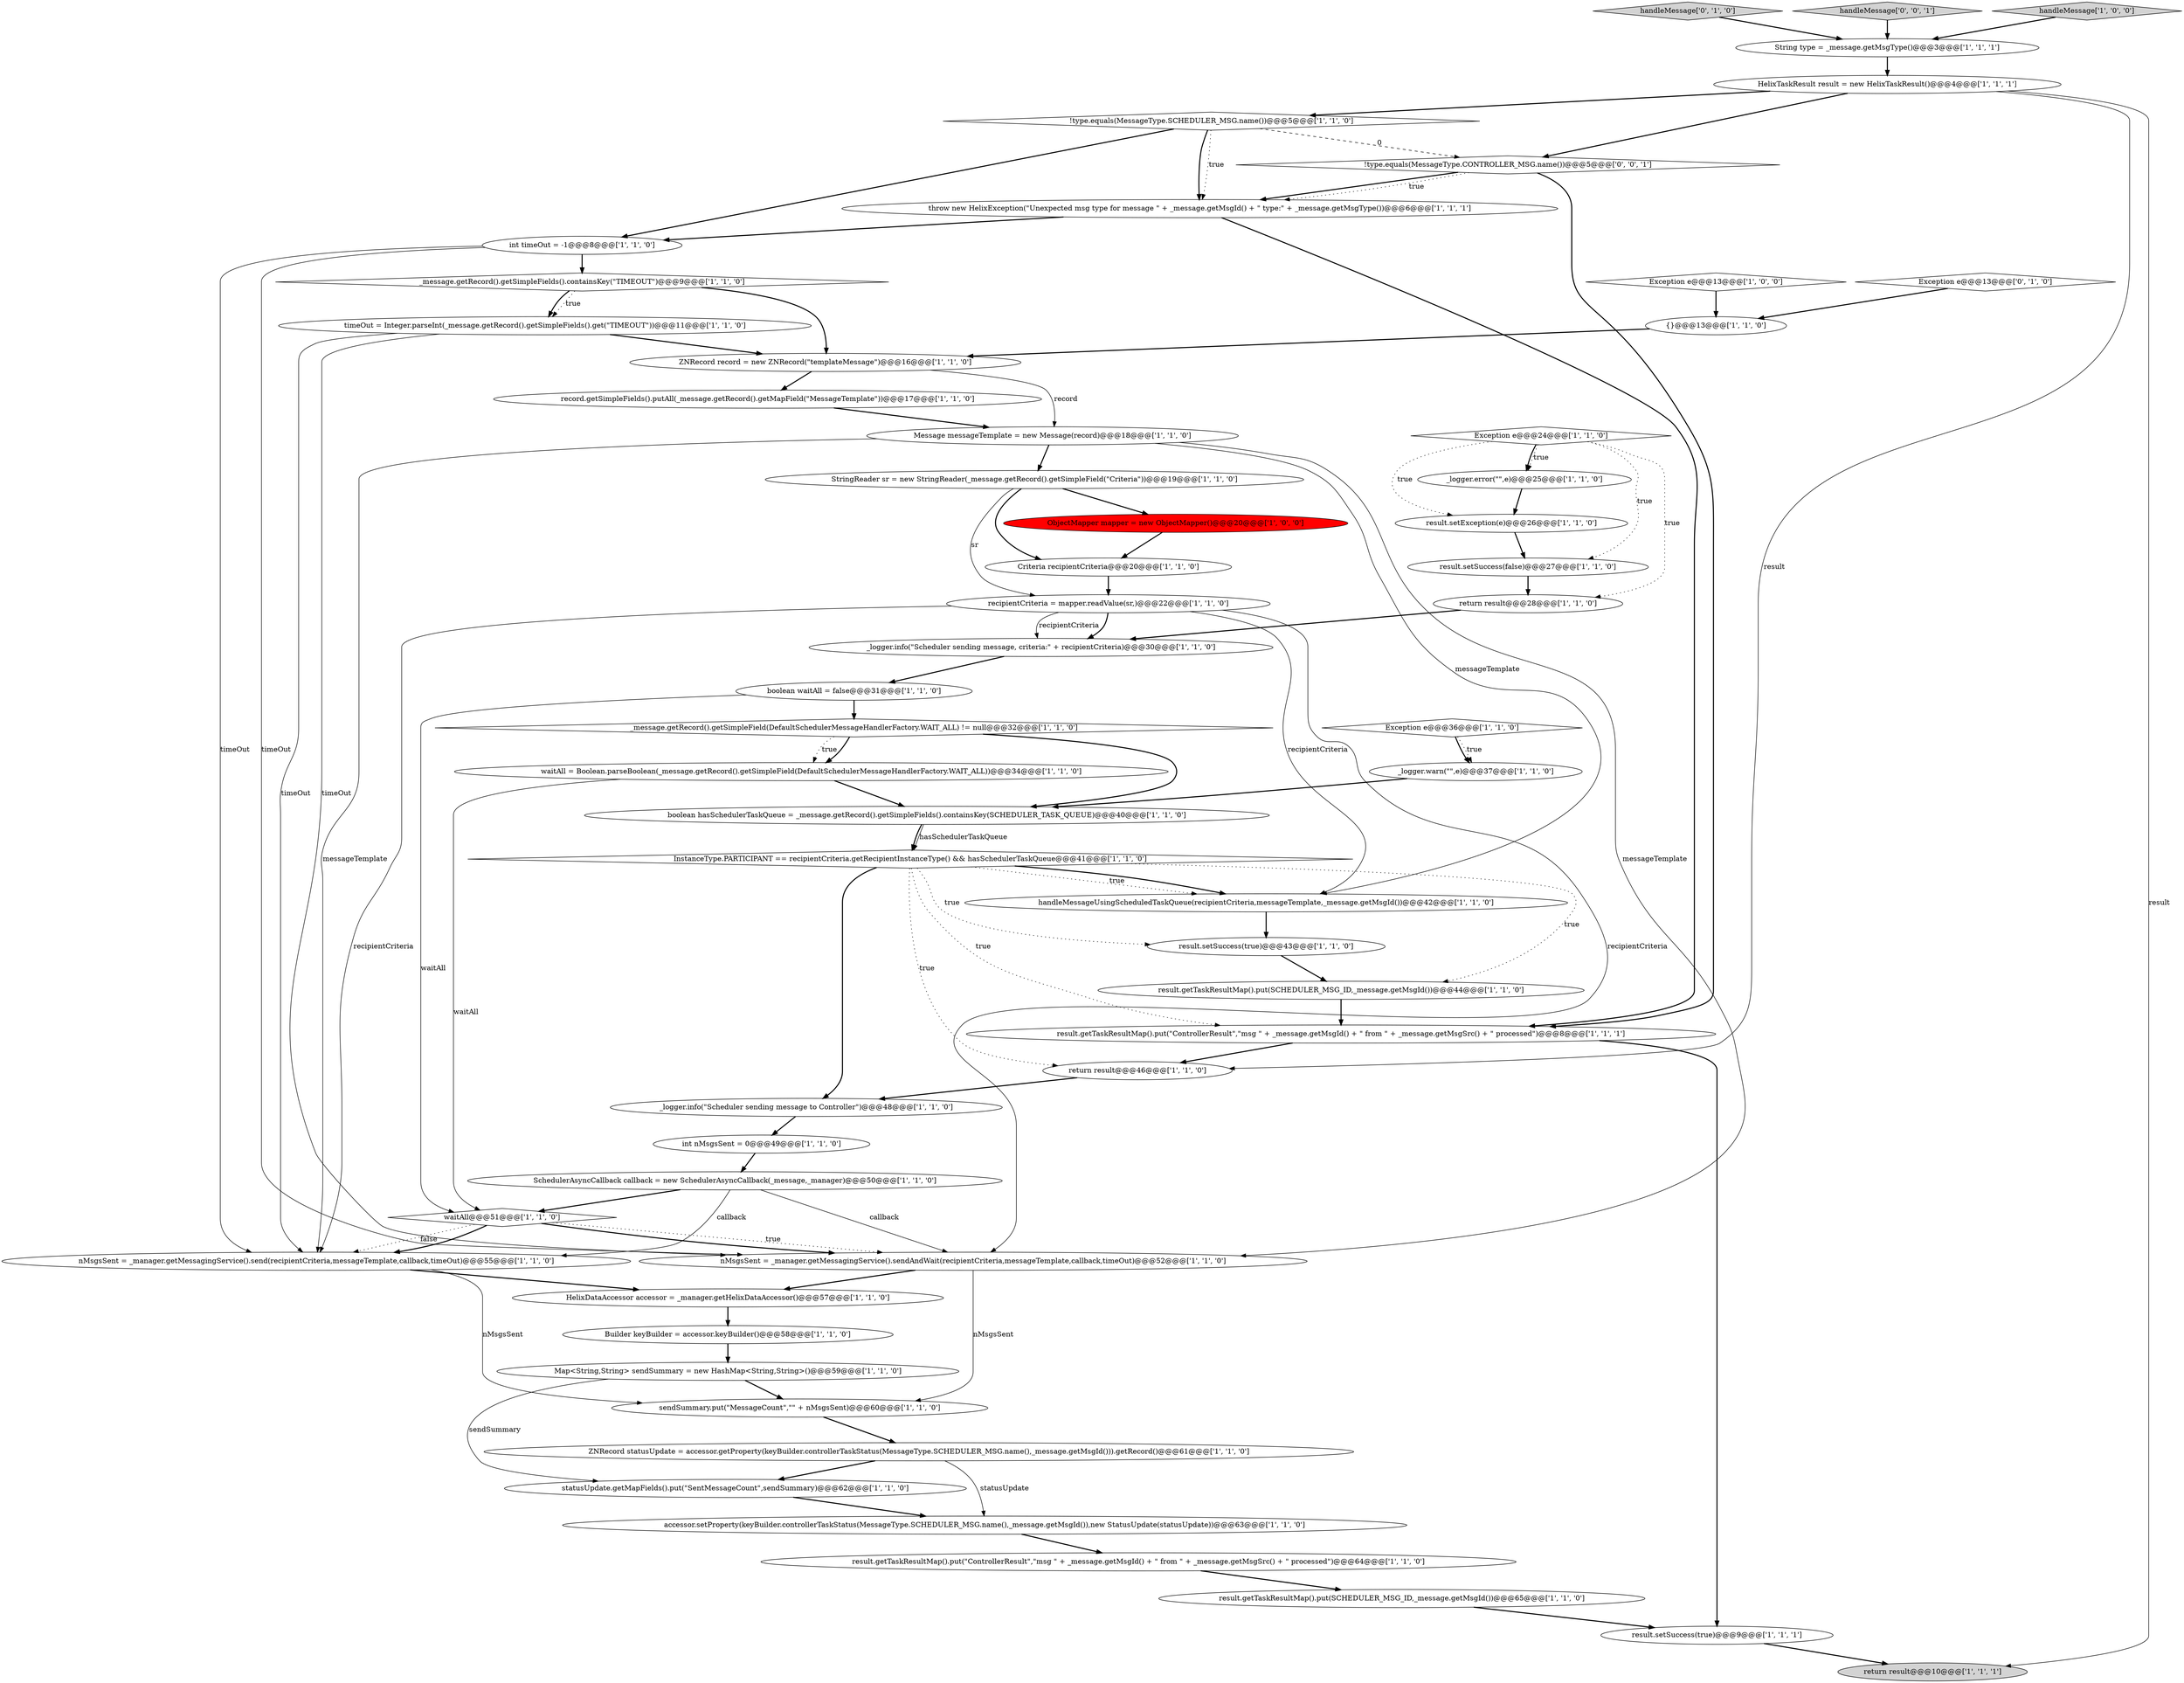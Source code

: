 digraph {
3 [style = filled, label = "waitAll@@@51@@@['1', '1', '0']", fillcolor = white, shape = diamond image = "AAA0AAABBB1BBB"];
48 [style = filled, label = "result.getTaskResultMap().put(SCHEDULER_MSG_ID,_message.getMsgId())@@@65@@@['1', '1', '0']", fillcolor = white, shape = ellipse image = "AAA0AAABBB1BBB"];
34 [style = filled, label = "Map<String,String> sendSummary = new HashMap<String,String>()@@@59@@@['1', '1', '0']", fillcolor = white, shape = ellipse image = "AAA0AAABBB1BBB"];
39 [style = filled, label = "result.getTaskResultMap().put(SCHEDULER_MSG_ID,_message.getMsgId())@@@44@@@['1', '1', '0']", fillcolor = white, shape = ellipse image = "AAA0AAABBB1BBB"];
23 [style = filled, label = "_message.getRecord().getSimpleFields().containsKey(\"TIMEOUT\")@@@9@@@['1', '1', '0']", fillcolor = white, shape = diamond image = "AAA0AAABBB1BBB"];
7 [style = filled, label = "SchedulerAsyncCallback callback = new SchedulerAsyncCallback(_message,_manager)@@@50@@@['1', '1', '0']", fillcolor = white, shape = ellipse image = "AAA0AAABBB1BBB"];
10 [style = filled, label = "return result@@@28@@@['1', '1', '0']", fillcolor = white, shape = ellipse image = "AAA0AAABBB1BBB"];
30 [style = filled, label = "HelixDataAccessor accessor = _manager.getHelixDataAccessor()@@@57@@@['1', '1', '0']", fillcolor = white, shape = ellipse image = "AAA0AAABBB1BBB"];
51 [style = filled, label = "boolean hasSchedulerTaskQueue = _message.getRecord().getSimpleFields().containsKey(SCHEDULER_TASK_QUEUE)@@@40@@@['1', '1', '0']", fillcolor = white, shape = ellipse image = "AAA0AAABBB1BBB"];
53 [style = filled, label = "handleMessage['0', '1', '0']", fillcolor = lightgray, shape = diamond image = "AAA0AAABBB2BBB"];
21 [style = filled, label = "boolean waitAll = false@@@31@@@['1', '1', '0']", fillcolor = white, shape = ellipse image = "AAA0AAABBB1BBB"];
5 [style = filled, label = "ZNRecord record = new ZNRecord(\"templateMessage\")@@@16@@@['1', '1', '0']", fillcolor = white, shape = ellipse image = "AAA0AAABBB1BBB"];
20 [style = filled, label = "{}@@@13@@@['1', '1', '0']", fillcolor = white, shape = ellipse image = "AAA0AAABBB1BBB"];
44 [style = filled, label = "record.getSimpleFields().putAll(_message.getRecord().getMapField(\"MessageTemplate\"))@@@17@@@['1', '1', '0']", fillcolor = white, shape = ellipse image = "AAA0AAABBB1BBB"];
35 [style = filled, label = "statusUpdate.getMapFields().put(\"SentMessageCount\",sendSummary)@@@62@@@['1', '1', '0']", fillcolor = white, shape = ellipse image = "AAA0AAABBB1BBB"];
47 [style = filled, label = "Builder keyBuilder = accessor.keyBuilder()@@@58@@@['1', '1', '0']", fillcolor = white, shape = ellipse image = "AAA0AAABBB1BBB"];
25 [style = filled, label = "int nMsgsSent = 0@@@49@@@['1', '1', '0']", fillcolor = white, shape = ellipse image = "AAA0AAABBB1BBB"];
28 [style = filled, label = "nMsgsSent = _manager.getMessagingService().send(recipientCriteria,messageTemplate,callback,timeOut)@@@55@@@['1', '1', '0']", fillcolor = white, shape = ellipse image = "AAA0AAABBB1BBB"];
6 [style = filled, label = "return result@@@46@@@['1', '1', '0']", fillcolor = white, shape = ellipse image = "AAA0AAABBB1BBB"];
14 [style = filled, label = "Criteria recipientCriteria@@@20@@@['1', '1', '0']", fillcolor = white, shape = ellipse image = "AAA0AAABBB1BBB"];
55 [style = filled, label = "handleMessage['0', '0', '1']", fillcolor = lightgray, shape = diamond image = "AAA0AAABBB3BBB"];
1 [style = filled, label = "Exception e@@@13@@@['1', '0', '0']", fillcolor = white, shape = diamond image = "AAA0AAABBB1BBB"];
22 [style = filled, label = "!type.equals(MessageType.SCHEDULER_MSG.name())@@@5@@@['1', '1', '0']", fillcolor = white, shape = diamond image = "AAA0AAABBB1BBB"];
8 [style = filled, label = "result.setException(e)@@@26@@@['1', '1', '0']", fillcolor = white, shape = ellipse image = "AAA0AAABBB1BBB"];
9 [style = filled, label = "_message.getRecord().getSimpleField(DefaultSchedulerMessageHandlerFactory.WAIT_ALL) != null@@@32@@@['1', '1', '0']", fillcolor = white, shape = diamond image = "AAA0AAABBB1BBB"];
19 [style = filled, label = "Exception e@@@24@@@['1', '1', '0']", fillcolor = white, shape = diamond image = "AAA0AAABBB1BBB"];
49 [style = filled, label = "String type = _message.getMsgType()@@@3@@@['1', '1', '1']", fillcolor = white, shape = ellipse image = "AAA0AAABBB1BBB"];
45 [style = filled, label = "InstanceType.PARTICIPANT == recipientCriteria.getRecipientInstanceType() && hasSchedulerTaskQueue@@@41@@@['1', '1', '0']", fillcolor = white, shape = diamond image = "AAA0AAABBB1BBB"];
11 [style = filled, label = "recipientCriteria = mapper.readValue(sr,)@@@22@@@['1', '1', '0']", fillcolor = white, shape = ellipse image = "AAA0AAABBB1BBB"];
31 [style = filled, label = "StringReader sr = new StringReader(_message.getRecord().getSimpleField(\"Criteria\"))@@@19@@@['1', '1', '0']", fillcolor = white, shape = ellipse image = "AAA0AAABBB1BBB"];
50 [style = filled, label = "handleMessage['1', '0', '0']", fillcolor = lightgray, shape = diamond image = "AAA0AAABBB1BBB"];
54 [style = filled, label = "!type.equals(MessageType.CONTROLLER_MSG.name())@@@5@@@['0', '0', '1']", fillcolor = white, shape = diamond image = "AAA0AAABBB3BBB"];
0 [style = filled, label = "result.getTaskResultMap().put(\"ControllerResult\",\"msg \" + _message.getMsgId() + \" from \" + _message.getMsgSrc() + \" processed\")@@@8@@@['1', '1', '1']", fillcolor = white, shape = ellipse image = "AAA0AAABBB1BBB"];
4 [style = filled, label = "int timeOut = -1@@@8@@@['1', '1', '0']", fillcolor = white, shape = ellipse image = "AAA0AAABBB1BBB"];
43 [style = filled, label = "Message messageTemplate = new Message(record)@@@18@@@['1', '1', '0']", fillcolor = white, shape = ellipse image = "AAA0AAABBB1BBB"];
16 [style = filled, label = "result.setSuccess(true)@@@9@@@['1', '1', '1']", fillcolor = white, shape = ellipse image = "AAA0AAABBB1BBB"];
42 [style = filled, label = "HelixTaskResult result = new HelixTaskResult()@@@4@@@['1', '1', '1']", fillcolor = white, shape = ellipse image = "AAA0AAABBB1BBB"];
33 [style = filled, label = "return result@@@10@@@['1', '1', '1']", fillcolor = lightgray, shape = ellipse image = "AAA0AAABBB1BBB"];
41 [style = filled, label = "ObjectMapper mapper = new ObjectMapper()@@@20@@@['1', '0', '0']", fillcolor = red, shape = ellipse image = "AAA1AAABBB1BBB"];
27 [style = filled, label = "timeOut = Integer.parseInt(_message.getRecord().getSimpleFields().get(\"TIMEOUT\"))@@@11@@@['1', '1', '0']", fillcolor = white, shape = ellipse image = "AAA0AAABBB1BBB"];
12 [style = filled, label = "waitAll = Boolean.parseBoolean(_message.getRecord().getSimpleField(DefaultSchedulerMessageHandlerFactory.WAIT_ALL))@@@34@@@['1', '1', '0']", fillcolor = white, shape = ellipse image = "AAA0AAABBB1BBB"];
52 [style = filled, label = "Exception e@@@13@@@['0', '1', '0']", fillcolor = white, shape = diamond image = "AAA0AAABBB2BBB"];
37 [style = filled, label = "result.getTaskResultMap().put(\"ControllerResult\",\"msg \" + _message.getMsgId() + \" from \" + _message.getMsgSrc() + \" processed\")@@@64@@@['1', '1', '0']", fillcolor = white, shape = ellipse image = "AAA0AAABBB1BBB"];
29 [style = filled, label = "_logger.info(\"Scheduler sending message, criteria:\" + recipientCriteria)@@@30@@@['1', '1', '0']", fillcolor = white, shape = ellipse image = "AAA0AAABBB1BBB"];
15 [style = filled, label = "sendSummary.put(\"MessageCount\",\"\" + nMsgsSent)@@@60@@@['1', '1', '0']", fillcolor = white, shape = ellipse image = "AAA0AAABBB1BBB"];
26 [style = filled, label = "_logger.error(\"\",e)@@@25@@@['1', '1', '0']", fillcolor = white, shape = ellipse image = "AAA0AAABBB1BBB"];
13 [style = filled, label = "nMsgsSent = _manager.getMessagingService().sendAndWait(recipientCriteria,messageTemplate,callback,timeOut)@@@52@@@['1', '1', '0']", fillcolor = white, shape = ellipse image = "AAA0AAABBB1BBB"];
40 [style = filled, label = "ZNRecord statusUpdate = accessor.getProperty(keyBuilder.controllerTaskStatus(MessageType.SCHEDULER_MSG.name(),_message.getMsgId())).getRecord()@@@61@@@['1', '1', '0']", fillcolor = white, shape = ellipse image = "AAA0AAABBB1BBB"];
24 [style = filled, label = "result.setSuccess(false)@@@27@@@['1', '1', '0']", fillcolor = white, shape = ellipse image = "AAA0AAABBB1BBB"];
18 [style = filled, label = "accessor.setProperty(keyBuilder.controllerTaskStatus(MessageType.SCHEDULER_MSG.name(),_message.getMsgId()),new StatusUpdate(statusUpdate))@@@63@@@['1', '1', '0']", fillcolor = white, shape = ellipse image = "AAA0AAABBB1BBB"];
32 [style = filled, label = "_logger.info(\"Scheduler sending message to Controller\")@@@48@@@['1', '1', '0']", fillcolor = white, shape = ellipse image = "AAA0AAABBB1BBB"];
46 [style = filled, label = "_logger.warn(\"\",e)@@@37@@@['1', '1', '0']", fillcolor = white, shape = ellipse image = "AAA0AAABBB1BBB"];
36 [style = filled, label = "result.setSuccess(true)@@@43@@@['1', '1', '0']", fillcolor = white, shape = ellipse image = "AAA0AAABBB1BBB"];
38 [style = filled, label = "handleMessageUsingScheduledTaskQueue(recipientCriteria,messageTemplate,_message.getMsgId())@@@42@@@['1', '1', '0']", fillcolor = white, shape = ellipse image = "AAA0AAABBB1BBB"];
2 [style = filled, label = "Exception e@@@36@@@['1', '1', '0']", fillcolor = white, shape = diamond image = "AAA0AAABBB1BBB"];
17 [style = filled, label = "throw new HelixException(\"Unexpected msg type for message \" + _message.getMsgId() + \" type:\" + _message.getMsgType())@@@6@@@['1', '1', '1']", fillcolor = white, shape = ellipse image = "AAA0AAABBB1BBB"];
19->10 [style = dotted, label="true"];
9->12 [style = dotted, label="true"];
11->28 [style = solid, label="recipientCriteria"];
55->49 [style = bold, label=""];
34->15 [style = bold, label=""];
1->20 [style = bold, label=""];
11->29 [style = bold, label=""];
4->13 [style = solid, label="timeOut"];
45->38 [style = dotted, label="true"];
22->4 [style = bold, label=""];
46->51 [style = bold, label=""];
42->33 [style = solid, label="result"];
40->18 [style = solid, label="statusUpdate"];
28->15 [style = solid, label="nMsgsSent"];
37->48 [style = bold, label=""];
45->38 [style = bold, label=""];
32->25 [style = bold, label=""];
34->35 [style = solid, label="sendSummary"];
27->5 [style = bold, label=""];
47->34 [style = bold, label=""];
14->11 [style = bold, label=""];
24->10 [style = bold, label=""];
6->32 [style = bold, label=""];
31->14 [style = bold, label=""];
9->51 [style = bold, label=""];
35->18 [style = bold, label=""];
28->30 [style = bold, label=""];
42->6 [style = solid, label="result"];
54->17 [style = bold, label=""];
7->13 [style = solid, label="callback"];
25->7 [style = bold, label=""];
50->49 [style = bold, label=""];
12->51 [style = bold, label=""];
31->11 [style = solid, label="sr"];
21->9 [style = bold, label=""];
43->28 [style = solid, label="messageTemplate"];
3->28 [style = dotted, label="false"];
16->33 [style = bold, label=""];
19->26 [style = bold, label=""];
45->0 [style = dotted, label="true"];
48->16 [style = bold, label=""];
11->38 [style = solid, label="recipientCriteria"];
23->27 [style = dotted, label="true"];
31->41 [style = bold, label=""];
12->3 [style = solid, label="waitAll"];
22->17 [style = bold, label=""];
45->39 [style = dotted, label="true"];
30->47 [style = bold, label=""];
42->22 [style = bold, label=""];
4->23 [style = bold, label=""];
22->54 [style = dashed, label="0"];
19->26 [style = dotted, label="true"];
4->28 [style = solid, label="timeOut"];
8->24 [style = bold, label=""];
18->37 [style = bold, label=""];
0->16 [style = bold, label=""];
40->35 [style = bold, label=""];
23->5 [style = bold, label=""];
7->28 [style = solid, label="callback"];
45->32 [style = bold, label=""];
27->13 [style = solid, label="timeOut"];
26->8 [style = bold, label=""];
19->24 [style = dotted, label="true"];
54->0 [style = bold, label=""];
29->21 [style = bold, label=""];
36->39 [style = bold, label=""];
19->8 [style = dotted, label="true"];
3->28 [style = bold, label=""];
17->0 [style = bold, label=""];
5->44 [style = bold, label=""];
51->45 [style = bold, label=""];
27->28 [style = solid, label="timeOut"];
51->45 [style = solid, label="hasSchedulerTaskQueue"];
15->40 [style = bold, label=""];
11->13 [style = solid, label="recipientCriteria"];
9->12 [style = bold, label=""];
11->29 [style = solid, label="recipientCriteria"];
21->3 [style = solid, label="waitAll"];
17->4 [style = bold, label=""];
41->14 [style = bold, label=""];
45->6 [style = dotted, label="true"];
3->13 [style = dotted, label="true"];
43->31 [style = bold, label=""];
43->13 [style = solid, label="messageTemplate"];
49->42 [style = bold, label=""];
2->46 [style = bold, label=""];
23->27 [style = bold, label=""];
0->6 [style = bold, label=""];
38->36 [style = bold, label=""];
13->30 [style = bold, label=""];
7->3 [style = bold, label=""];
44->43 [style = bold, label=""];
52->20 [style = bold, label=""];
13->15 [style = solid, label="nMsgsSent"];
20->5 [style = bold, label=""];
53->49 [style = bold, label=""];
39->0 [style = bold, label=""];
10->29 [style = bold, label=""];
43->38 [style = solid, label="messageTemplate"];
54->17 [style = dotted, label="true"];
3->13 [style = bold, label=""];
45->36 [style = dotted, label="true"];
2->46 [style = dotted, label="true"];
22->17 [style = dotted, label="true"];
42->54 [style = bold, label=""];
5->43 [style = solid, label="record"];
}
